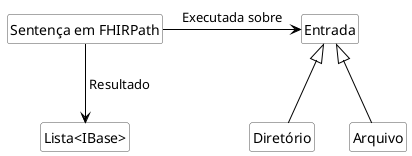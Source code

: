 @startuml analise

hide circle
hide methods
hide empty members

skinparam class {
    BackgroundColor White
    ArrowColor Black
    BorderColor #505050
}

Arquivo -up-|> Entrada
Diretório -up-|> Entrada

"Sentença em FHIRPath" -right-> Entrada : "Executada sobre"
"Sentença em FHIRPath" -down-> "Lista<IBase>" : " Resultado"
@enduml